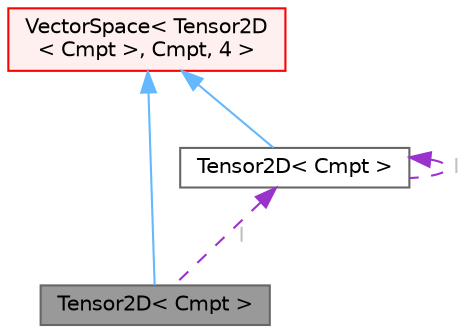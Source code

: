 digraph "Tensor2D&lt; Cmpt &gt;"
{
 // LATEX_PDF_SIZE
  bgcolor="transparent";
  edge [fontname=Helvetica,fontsize=10,labelfontname=Helvetica,labelfontsize=10];
  node [fontname=Helvetica,fontsize=10,shape=box,height=0.2,width=0.4];
  Node1 [id="Node000001",label="Tensor2D\< Cmpt \>",height=0.2,width=0.4,color="gray40", fillcolor="grey60", style="filled", fontcolor="black",tooltip="A templated (2 x 2) tensor of objects of <T> derived from VectorSpace."];
  Node2 -> Node1 [id="edge1_Node000001_Node000002",dir="back",color="steelblue1",style="solid",tooltip=" "];
  Node2 [id="Node000002",label="VectorSpace\< Tensor2D\l\< Cmpt \>, Cmpt, 4 \>",height=0.2,width=0.4,color="red", fillcolor="#FFF0F0", style="filled",URL="$classFoam_1_1VectorSpace.html",tooltip=" "];
  Node4 -> Node1 [id="edge2_Node000001_Node000004",dir="back",color="darkorchid3",style="dashed",tooltip=" ",label=" I",fontcolor="grey" ];
  Node4 [id="Node000004",label="Tensor2D\< Cmpt \>",height=0.2,width=0.4,color="gray40", fillcolor="white", style="filled",URL="$classFoam_1_1Tensor2D.html",tooltip="A templated (2 x 2) tensor of objects of <T> derived from VectorSpace."];
  Node2 -> Node4 [id="edge3_Node000004_Node000002",dir="back",color="steelblue1",style="solid",tooltip=" "];
  Node4 -> Node4 [id="edge4_Node000004_Node000004",dir="back",color="darkorchid3",style="dashed",tooltip=" ",label=" I",fontcolor="grey" ];
}

